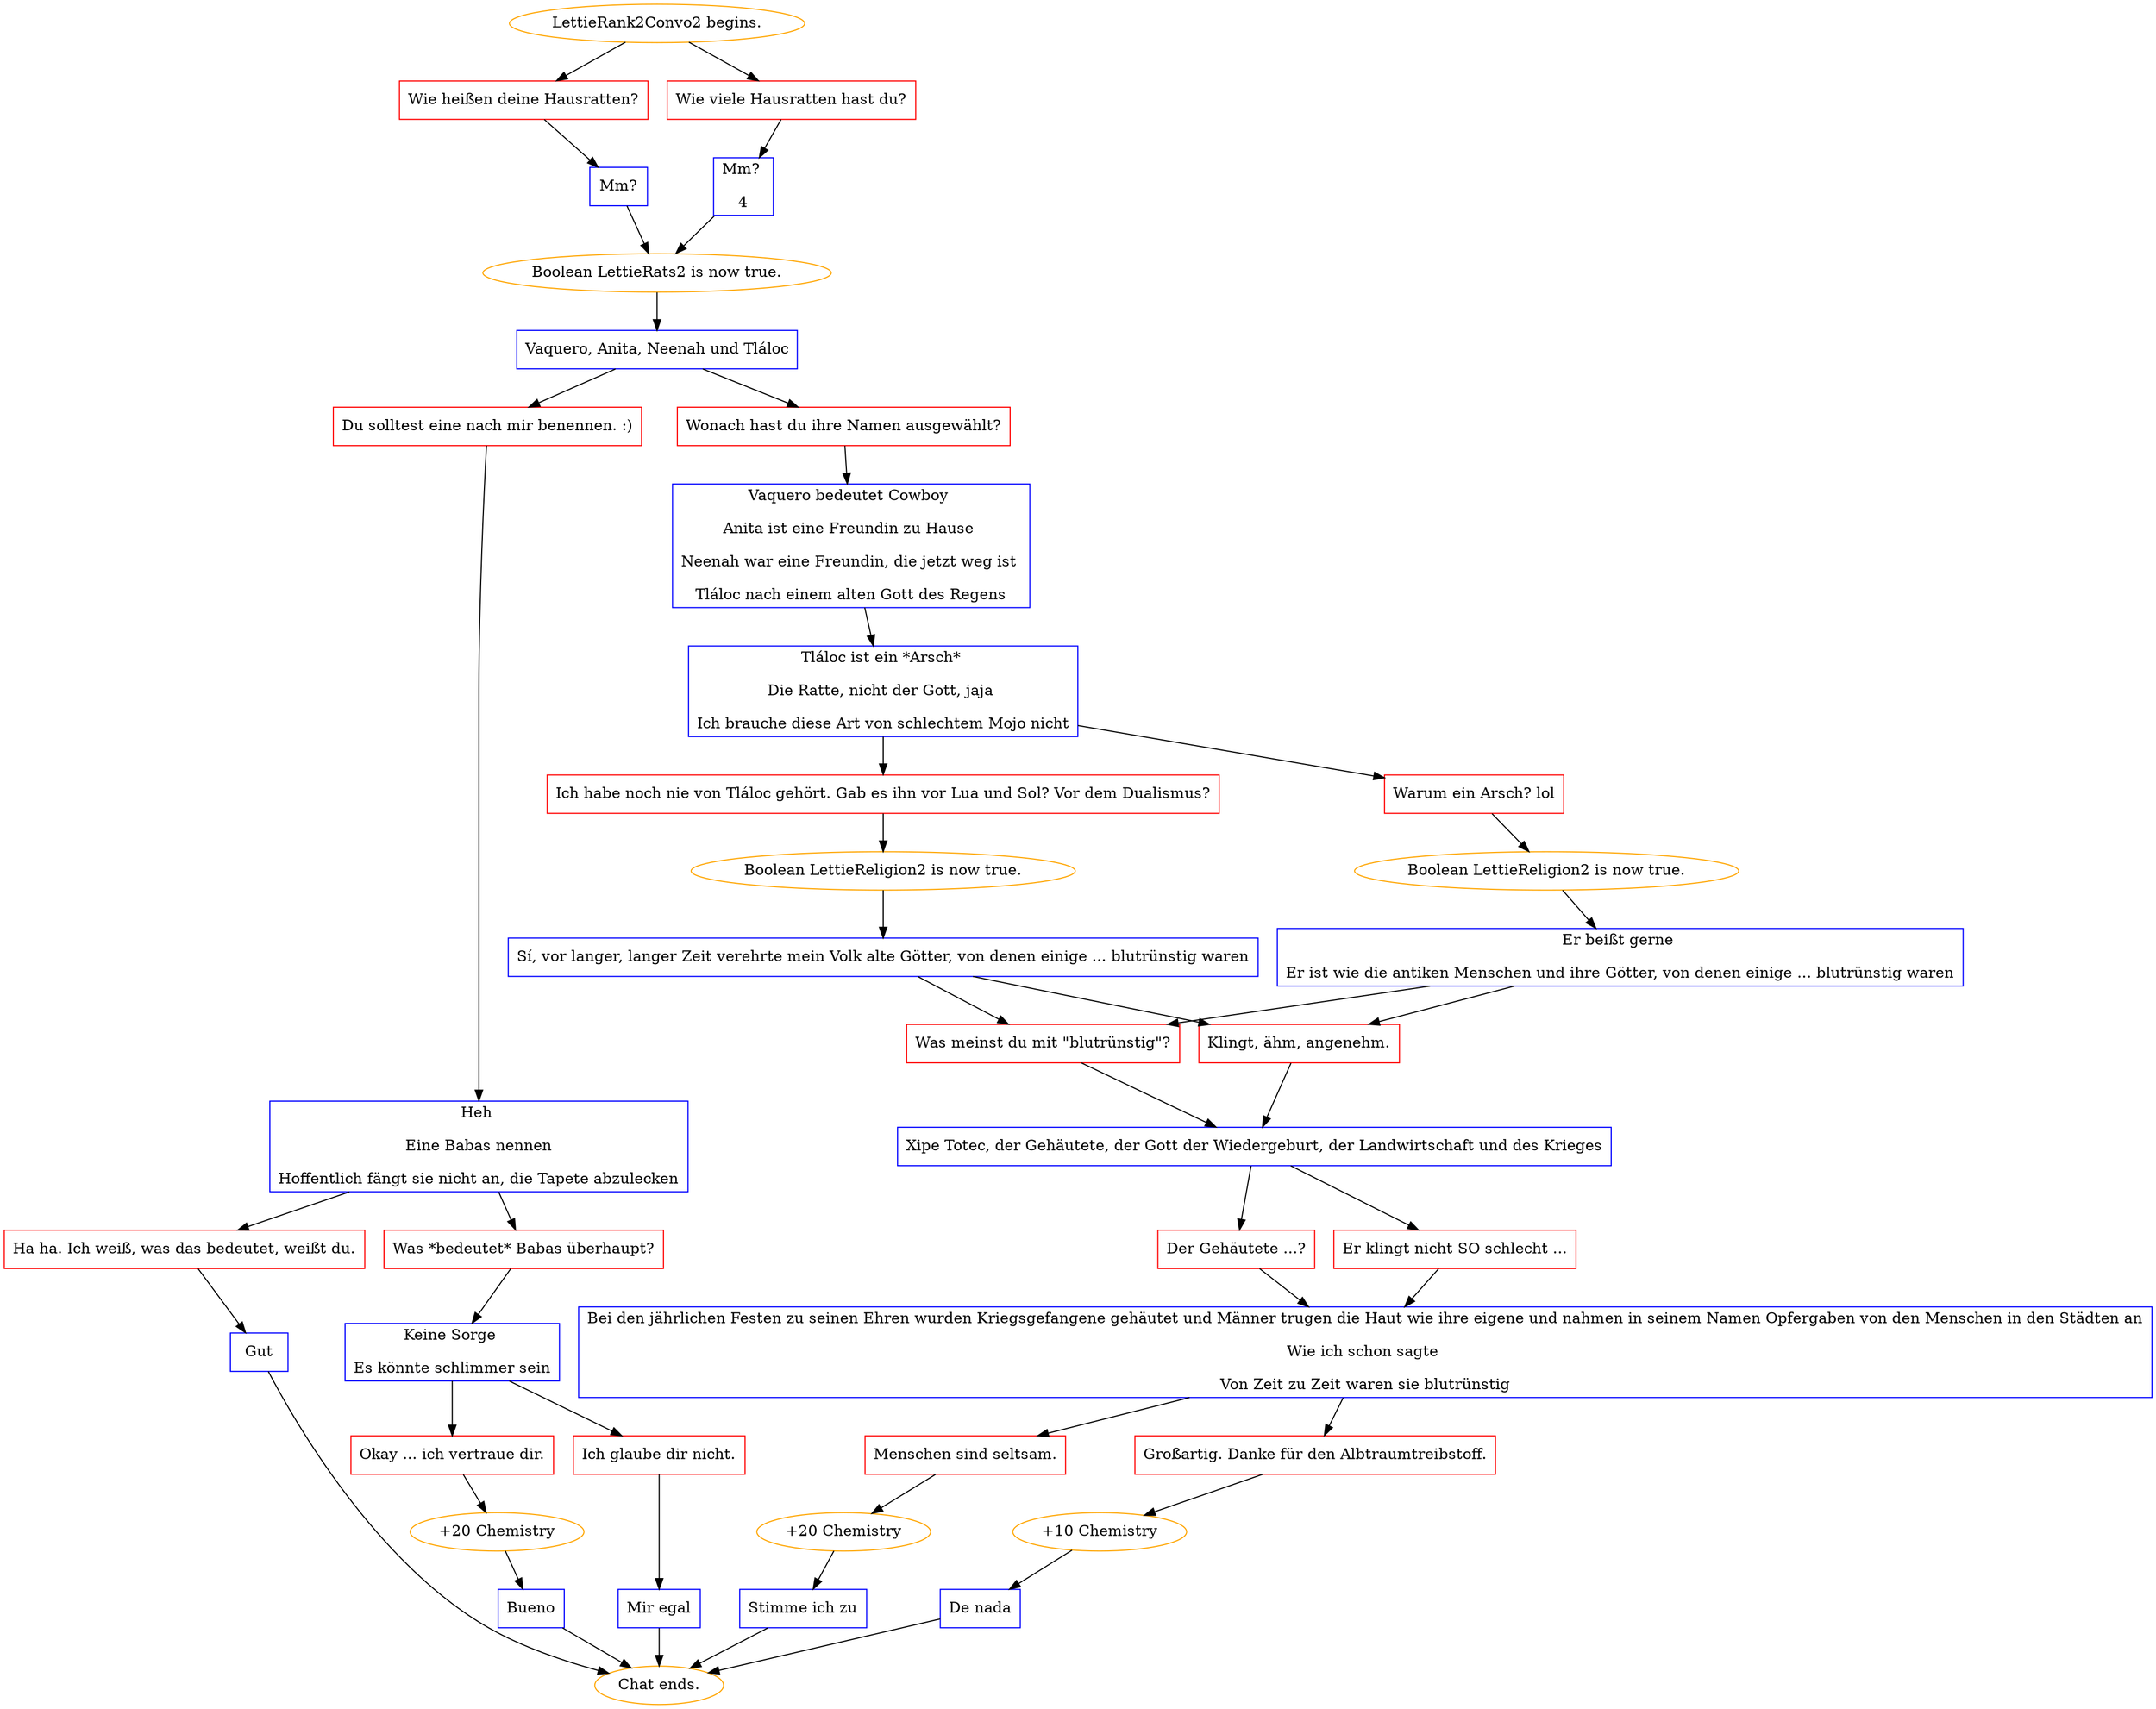 digraph {
	"LettieRank2Convo2 begins." [color=orange];
		"LettieRank2Convo2 begins." -> j3779285499;
		"LettieRank2Convo2 begins." -> j1952648604;
	j3779285499 [label="Wie heißen deine Hausratten?",shape=box,color=red];
		j3779285499 -> j1257332982;
	j1952648604 [label="Wie viele Hausratten hast du?",shape=box,color=red];
		j1952648604 -> j1381547261;
	j1257332982 [label="Mm?",shape=box,color=blue];
		j1257332982 -> j52086590;
	j1381547261 [label="Mm? 
4",shape=box,color=blue];
		j1381547261 -> j52086590;
	j52086590 [label="Boolean LettieRats2 is now true.",color=orange];
		j52086590 -> j2495083731;
	j2495083731 [label="Vaquero, Anita, Neenah und Tláloc",shape=box,color=blue];
		j2495083731 -> j118802633;
		j2495083731 -> j3058313856;
	j118802633 [label="Wonach hast du ihre Namen ausgewählt?",shape=box,color=red];
		j118802633 -> j595499339;
	j3058313856 [label="Du solltest eine nach mir benennen. :)",shape=box,color=red];
		j3058313856 -> j3630498871;
	j595499339 [label="Vaquero bedeutet Cowboy 
Anita ist eine Freundin zu Hause 
Neenah war eine Freundin, die jetzt weg ist 
Tláloc nach einem alten Gott des Regens",shape=box,color=blue];
		j595499339 -> j2959666040;
	j3630498871 [label="Heh 
Eine Babas nennen
Hoffentlich fängt sie nicht an, die Tapete abzulecken",shape=box,color=blue];
		j3630498871 -> j2399113879;
		j3630498871 -> j3756781849;
	j2959666040 [label="Tláloc ist ein *Arsch* 
Die Ratte, nicht der Gott, jaja 
Ich brauche diese Art von schlechtem Mojo nicht",shape=box,color=blue];
		j2959666040 -> j1079820295;
		j2959666040 -> j2343010770;
	j2399113879 [label="Was *bedeutet* Babas überhaupt?",shape=box,color=red];
		j2399113879 -> j2127241914;
	j3756781849 [label="Ha ha. Ich weiß, was das bedeutet, weißt du.",shape=box,color=red];
		j3756781849 -> j3000290778;
	j1079820295 [label="Ich habe noch nie von Tláloc gehört. Gab es ihn vor Lua und Sol? Vor dem Dualismus?",shape=box,color=red];
		j1079820295 -> j2731021002;
	j2343010770 [label="Warum ein Arsch? lol",shape=box,color=red];
		j2343010770 -> j4070376889;
	j2127241914 [label="Keine Sorge 
Es könnte schlimmer sein",shape=box,color=blue];
		j2127241914 -> j4133367629;
		j2127241914 -> j3905216899;
	j3000290778 [label="Gut",shape=box,color=blue];
		j3000290778 -> "Chat ends.";
	j2731021002 [label="Boolean LettieReligion2 is now true.",color=orange];
		j2731021002 -> j1138545568;
	j4070376889 [label="Boolean LettieReligion2 is now true.",color=orange];
		j4070376889 -> j4219316644;
	j4133367629 [label="Okay ... ich vertraue dir.",shape=box,color=red];
		j4133367629 -> j1542753201;
	j3905216899 [label="Ich glaube dir nicht.",shape=box,color=red];
		j3905216899 -> j1730212137;
	"Chat ends." [color=orange];
	j1138545568 [label="Sí, vor langer, langer Zeit verehrte mein Volk alte Götter, von denen einige ... blutrünstig waren",shape=box,color=blue];
		j1138545568 -> j714161344;
		j1138545568 -> j4088389257;
	j4219316644 [label="Er beißt gerne 
Er ist wie die antiken Menschen und ihre Götter, von denen einige ... blutrünstig waren",shape=box,color=blue];
		j4219316644 -> j4088389257;
		j4219316644 -> j714161344;
	j1542753201 [label="+20 Chemistry",color=orange];
		j1542753201 -> j3748645904;
	j1730212137 [label="Mir egal",shape=box,color=blue];
		j1730212137 -> "Chat ends.";
	j714161344 [label="Was meinst du mit \"blutrünstig\"?",shape=box,color=red];
		j714161344 -> j1526853668;
	j4088389257 [label="Klingt, ähm, angenehm.",shape=box,color=red];
		j4088389257 -> j1526853668;
	j3748645904 [label="Bueno",shape=box,color=blue];
		j3748645904 -> "Chat ends.";
	j1526853668 [label="Xipe Totec, der Gehäutete, der Gott der Wiedergeburt, der Landwirtschaft und des Krieges",shape=box,color=blue];
		j1526853668 -> j3072848385;
		j1526853668 -> j3618719463;
	j3072848385 [label="Der Gehäutete ...?",shape=box,color=red];
		j3072848385 -> j2961420815;
	j3618719463 [label="Er klingt nicht SO schlecht ...",shape=box,color=red];
		j3618719463 -> j2961420815;
	j2961420815 [label="Bei den jährlichen Festen zu seinen Ehren wurden Kriegsgefangene gehäutet und Männer trugen die Haut wie ihre eigene und nahmen in seinem Namen Opfergaben von den Menschen in den Städten an
Wie ich schon sagte 
Von Zeit zu Zeit waren sie blutrünstig",shape=box,color=blue];
		j2961420815 -> j1202133989;
		j2961420815 -> j1846747944;
	j1202133989 [label="Großartig. Danke für den Albtraumtreibstoff.",shape=box,color=red];
		j1202133989 -> j1783358073;
	j1846747944 [label="Menschen sind seltsam.",shape=box,color=red];
		j1846747944 -> j485678546;
	j1783358073 [label="+10 Chemistry",color=orange];
		j1783358073 -> j2744980338;
	j485678546 [label="+20 Chemistry",color=orange];
		j485678546 -> j2126313195;
	j2744980338 [label="De nada",shape=box,color=blue];
		j2744980338 -> "Chat ends.";
	j2126313195 [label="Stimme ich zu",shape=box,color=blue];
		j2126313195 -> "Chat ends.";
}